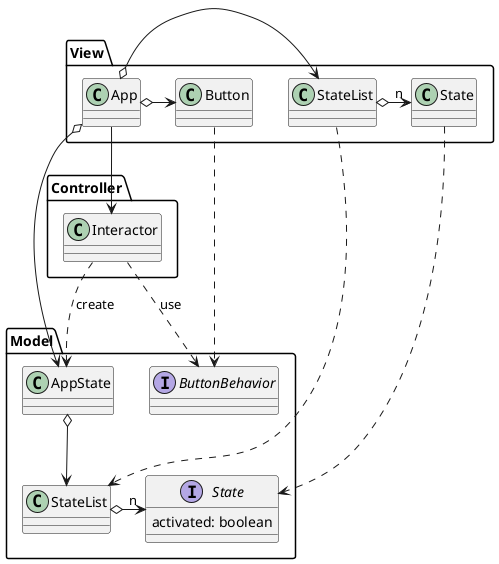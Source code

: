 @startuml View And Model
package View {
  class App
  class "StateList" as VStateList
  class "State" as VState
  class Button

  App o-r-> VStateList
  VStateList o-r-> "n" VState

  App o-r-> Button
}

package Controller {
  class Interactor
}

package Model {
  interface ButtonBehavior
  interface "State" as MState {
    activated: boolean
  }
  class "StateList" as MStateList
  MStateList o-l-> "n" MState

  AppState o--> MStateList
  Interactor .r.> AppState : create
  Interactor ..> ButtonBehavior : use
}

App --> Interactor
App o--> AppState
VStateList ..> MStateList
VState ..> MState
Button ..> ButtonBehavior
@enduml

@startuml Strategy Pattern
package Model {
  interface ButtonBehavior
  class "StateList" as MStateList
  interface "State" as MState {
    activated: boolean
  }
  AppState o-r-> MStateList
  MStateList o-r-> "n" MState
  MState -r-> "1" ButtonBehavior

  MState <|.. Loading
  MState <|.. Success
  MState <|.. Failure

  ButtonBehavior <|.. NoAction
  ButtonBehavior <|.. Alert
  ButtonBehavior <|.. Reload
}

package Controller {
  class Interactor
}

Interactor .r.> AppState : create
Interactor ..> ButtonBehavior : use
@enduml
